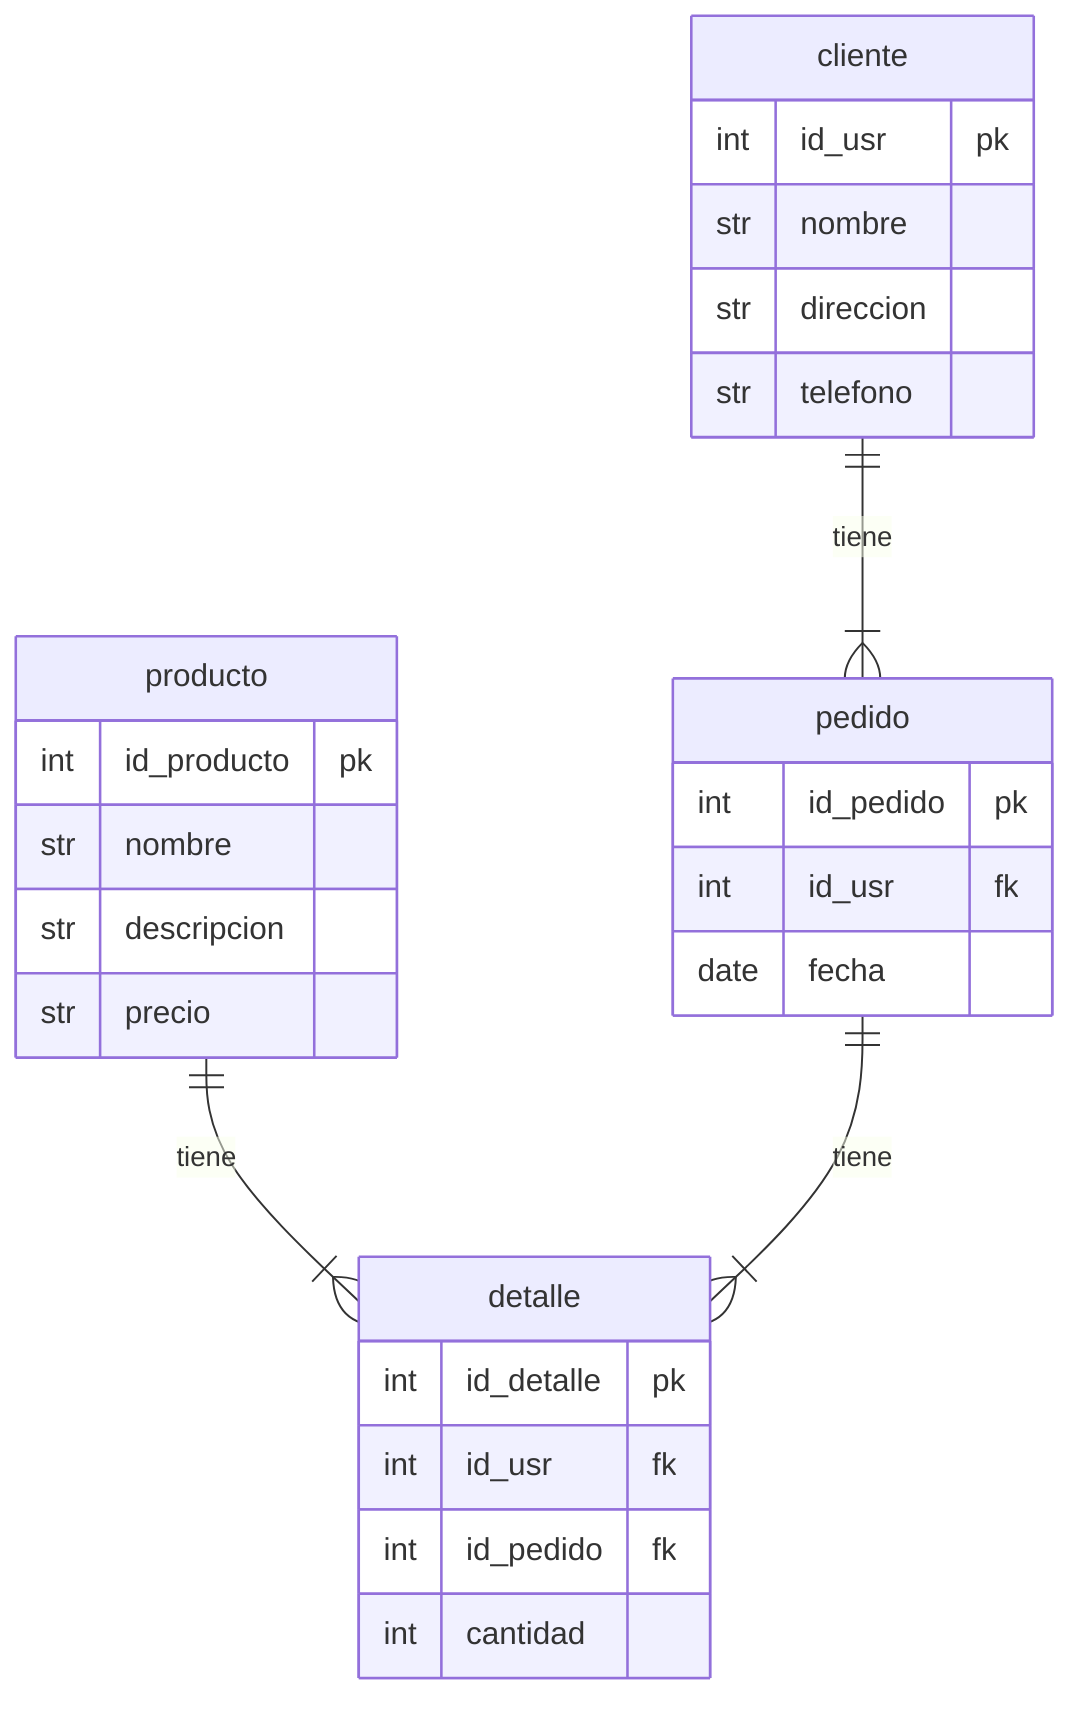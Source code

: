 erDiagram

producto{
    int id_producto pk
    str nombre
    str descripcion
    str precio
}
producto 1--1+ detalle: tiene

cliente{
    int id_usr pk
    str nombre
    str direccion
    str telefono
}
cliente 1--1+ pedido: tiene


pedido{
    int id_pedido pk
    int id_usr fk
    date fecha
}
pedido 1--1+ detalle: tiene

detalle{
    int id_detalle pk
    int id_usr fk
    int id_pedido fk
    int cantidad
}